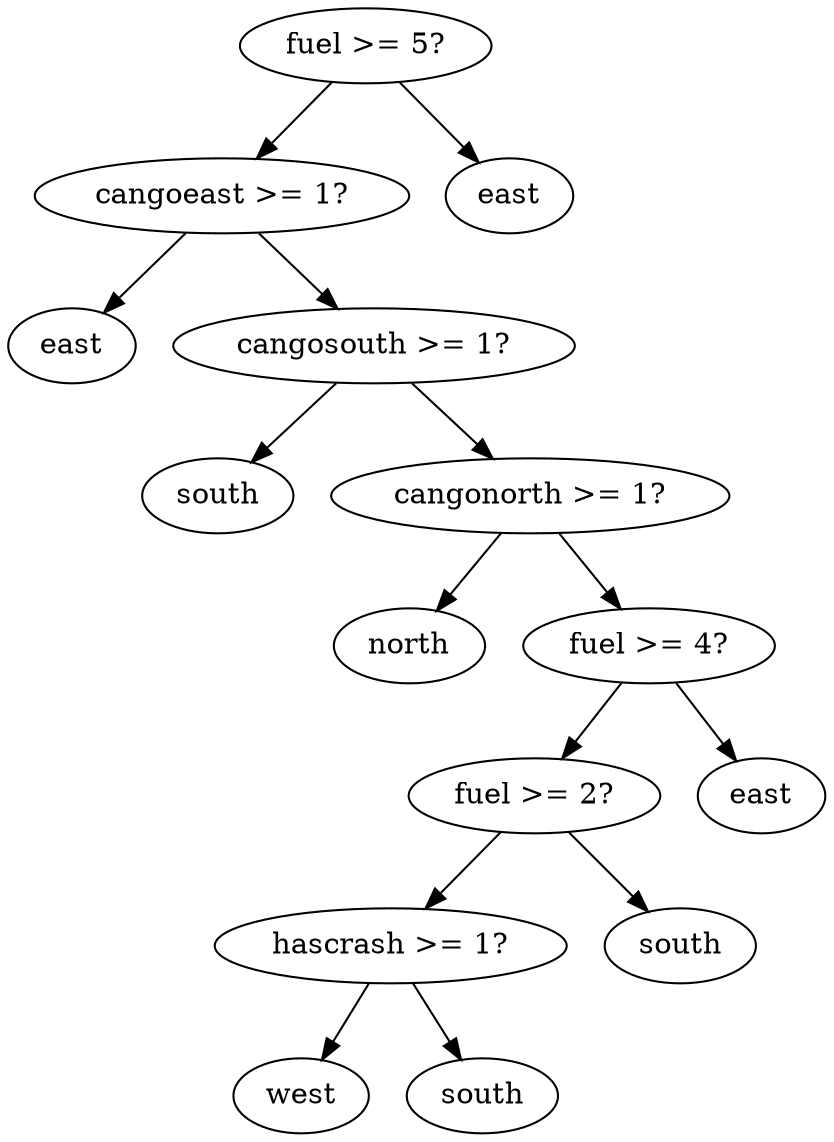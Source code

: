 digraph tree {
    "0x0" [label="fuel >= 5?"];
    "0x1" [label="cangoeast >= 1?"];
    "0x2" [label="east"];
    "0x3" [label="cangosouth >= 1?"];
    "0x4" [label="south"];
    "0x5" [label="cangonorth >= 1?"];
    "0x6" [label="north"];
    "0x7" [label="fuel >= 4?"];
    "0x8" [label="fuel >= 2?"];
    "0x9" [label="hascrash >= 1?"];
    "0xa" [label="west"];
    "0xb" [label="south"];
    "0xc" [label="south"];
    "0xd" [label="east"];
    "0xe" [label="east"];
    "0x0" -> "0x1";
    "0x0" -> "0xe";
    "0x1" -> "0x2";
    "0x1" -> "0x3";
    "0x3" -> "0x4";
    "0x3" -> "0x5";
    "0x5" -> "0x6";
    "0x5" -> "0x7";
    "0x7" -> "0x8";
    "0x7" -> "0xd";
    "0x8" -> "0x9";
    "0x8" -> "0xc";
    "0x9" -> "0xa";
    "0x9" -> "0xb";
}
